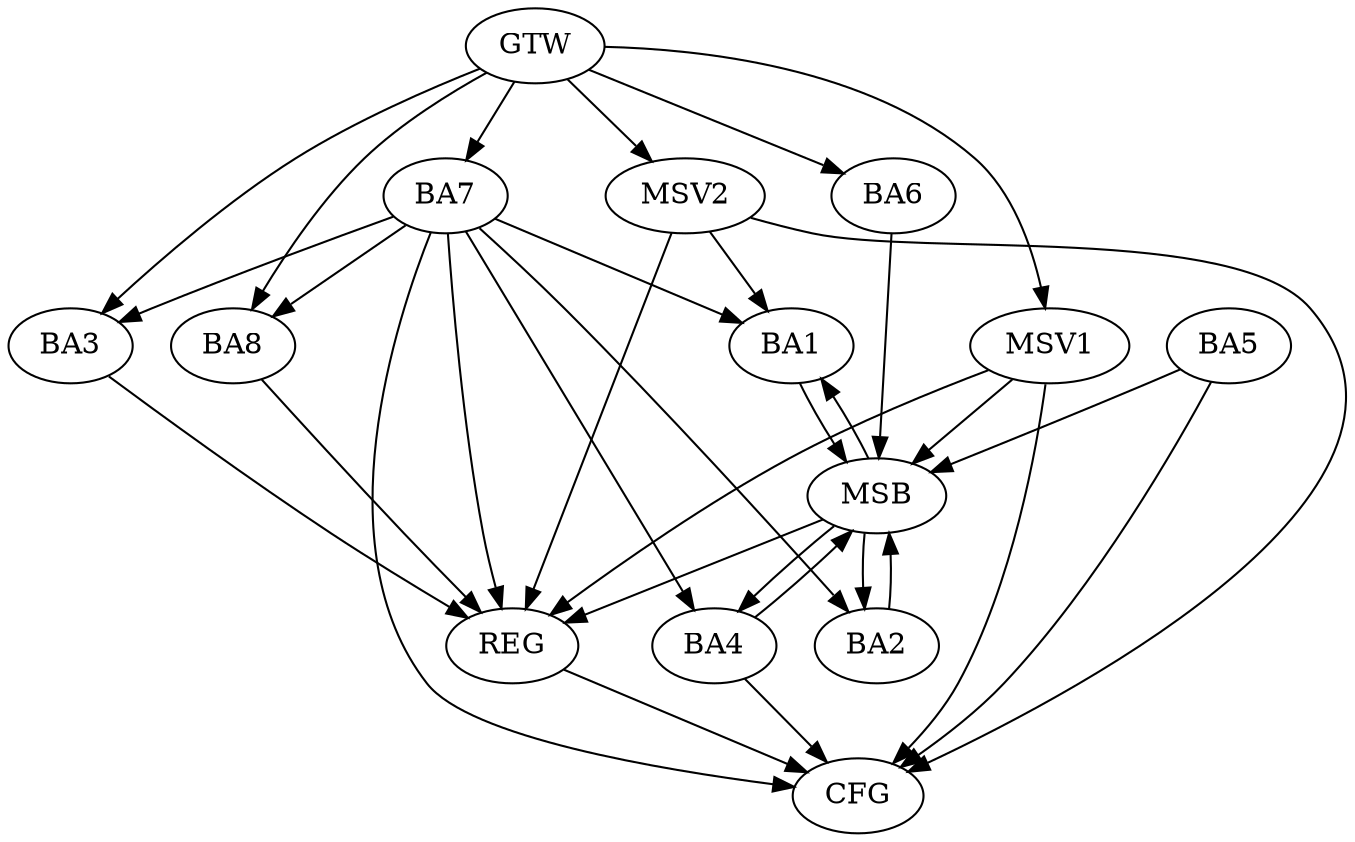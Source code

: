 strict digraph G {
  BA1 [ label="BA1" ];
  BA2 [ label="BA2" ];
  BA3 [ label="BA3" ];
  BA4 [ label="BA4" ];
  BA5 [ label="BA5" ];
  BA6 [ label="BA6" ];
  BA7 [ label="BA7" ];
  BA8 [ label="BA8" ];
  GTW [ label="GTW" ];
  REG [ label="REG" ];
  MSB [ label="MSB" ];
  CFG [ label="CFG" ];
  MSV1 [ label="MSV1" ];
  MSV2 [ label="MSV2" ];
  BA7 -> BA1;
  GTW -> BA3;
  GTW -> BA6;
  GTW -> BA7;
  GTW -> BA8;
  BA3 -> REG;
  BA7 -> REG;
  BA8 -> REG;
  BA1 -> MSB;
  MSB -> BA2;
  MSB -> REG;
  BA2 -> MSB;
  MSB -> BA1;
  BA4 -> MSB;
  BA5 -> MSB;
  BA6 -> MSB;
  MSB -> BA4;
  BA5 -> CFG;
  BA4 -> CFG;
  BA7 -> CFG;
  REG -> CFG;
  BA7 -> BA3;
  BA7 -> BA2;
  BA7 -> BA4;
  BA7 -> BA8;
  MSV1 -> MSB;
  GTW -> MSV1;
  MSV1 -> REG;
  MSV1 -> CFG;
  MSV2 -> BA1;
  GTW -> MSV2;
  MSV2 -> REG;
  MSV2 -> CFG;
}
